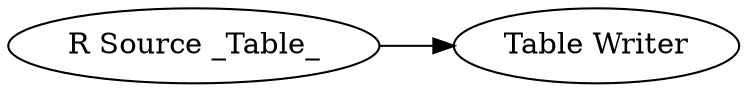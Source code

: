 digraph {
	"-3145116942550235805_3" [label="Table Writer"]
	"-3145116942550235805_1" [label="R Source _Table_"]
	"-3145116942550235805_1" -> "-3145116942550235805_3"
	rankdir=LR
}
